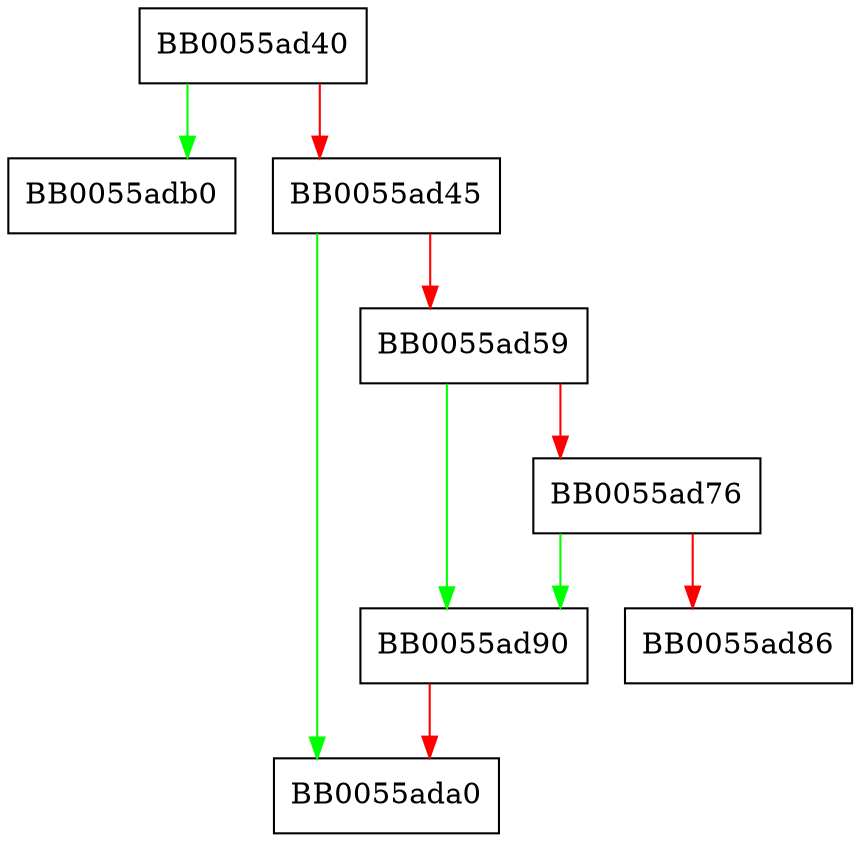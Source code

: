 digraph ossl_cmp_hdr_set_implicitConfirm {
  node [shape="box"];
  graph [splines=ortho];
  BB0055ad40 -> BB0055adb0 [color="green"];
  BB0055ad40 -> BB0055ad45 [color="red"];
  BB0055ad45 -> BB0055ada0 [color="green"];
  BB0055ad45 -> BB0055ad59 [color="red"];
  BB0055ad59 -> BB0055ad90 [color="green"];
  BB0055ad59 -> BB0055ad76 [color="red"];
  BB0055ad76 -> BB0055ad90 [color="green"];
  BB0055ad76 -> BB0055ad86 [color="red"];
  BB0055ad90 -> BB0055ada0 [color="red"];
}